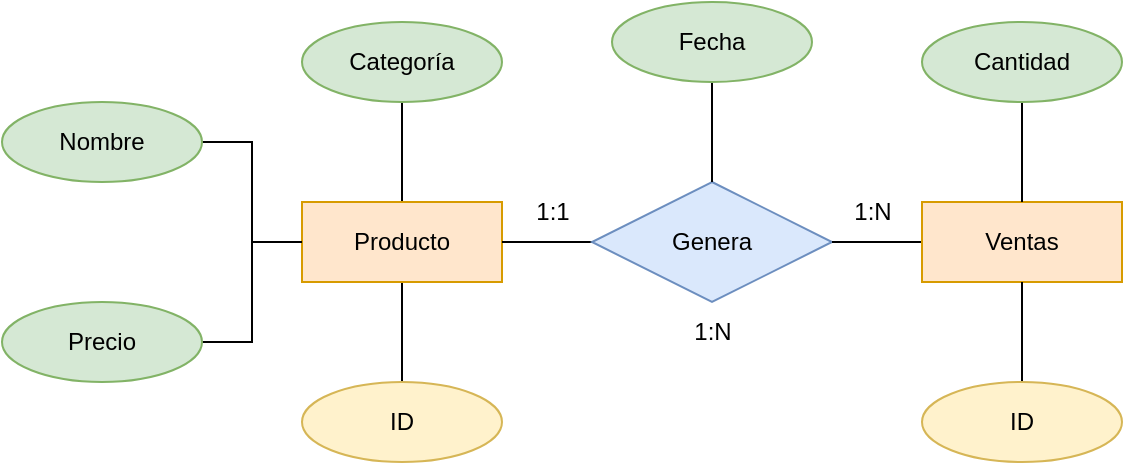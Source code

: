 <mxfile version="22.1.21" type="github">
  <diagram name="Page-1" id="8NTtlPsDYpck-b1Sbtlu">
    <mxGraphModel dx="833" dy="492" grid="1" gridSize="10" guides="1" tooltips="1" connect="1" arrows="1" fold="1" page="1" pageScale="1" pageWidth="850" pageHeight="1100" math="0" shadow="0">
      <root>
        <mxCell id="0" />
        <mxCell id="1" parent="0" />
        <mxCell id="pzXdhDBAzCnZxEzeIeeG-3" style="edgeStyle=orthogonalEdgeStyle;rounded=0;orthogonalLoop=1;jettySize=auto;html=1;entryX=0;entryY=0.5;entryDx=0;entryDy=0;endArrow=none;endFill=0;exitX=1;exitY=0.5;exitDx=0;exitDy=0;" parent="1" source="pzXdhDBAzCnZxEzeIeeG-7" target="pzXdhDBAzCnZxEzeIeeG-13" edge="1">
          <mxGeometry relative="1" as="geometry">
            <mxPoint x="130" y="370" as="sourcePoint" />
            <mxPoint x="150" y="370" as="targetPoint" />
          </mxGeometry>
        </mxCell>
        <mxCell id="pzXdhDBAzCnZxEzeIeeG-6" style="edgeStyle=orthogonalEdgeStyle;rounded=0;orthogonalLoop=1;jettySize=auto;html=1;entryX=0.5;entryY=1;entryDx=0;entryDy=0;endArrow=none;endFill=0;fillColor=#fff2cc;strokeColor=#000000;exitX=0.5;exitY=0;exitDx=0;exitDy=0;" parent="1" source="pzXdhDBAzCnZxEzeIeeG-8" target="pzXdhDBAzCnZxEzeIeeG-13" edge="1">
          <mxGeometry relative="1" as="geometry">
            <mxPoint x="210" y="460" as="sourcePoint" />
            <mxPoint x="210" y="400" as="targetPoint" />
          </mxGeometry>
        </mxCell>
        <mxCell id="pzXdhDBAzCnZxEzeIeeG-7" value="Nombre" style="ellipse;whiteSpace=wrap;html=1;align=center;fillColor=#d5e8d4;strokeColor=#82b366;" parent="1" vertex="1">
          <mxGeometry x="10" y="300" width="100" height="40" as="geometry" />
        </mxCell>
        <mxCell id="pzXdhDBAzCnZxEzeIeeG-8" value="ID" style="ellipse;whiteSpace=wrap;html=1;align=center;fillColor=#fff2cc;strokeColor=#d6b656;" parent="1" vertex="1">
          <mxGeometry x="160" y="440" width="100" height="40" as="geometry" />
        </mxCell>
        <mxCell id="pzXdhDBAzCnZxEzeIeeG-12" style="edgeStyle=orthogonalEdgeStyle;rounded=0;orthogonalLoop=1;jettySize=auto;html=1;entryX=0.5;entryY=0;entryDx=0;entryDy=0;endArrow=none;endFill=0;" parent="1" source="pzXdhDBAzCnZxEzeIeeG-11" target="pzXdhDBAzCnZxEzeIeeG-13" edge="1">
          <mxGeometry relative="1" as="geometry">
            <mxPoint x="210" y="340" as="targetPoint" />
          </mxGeometry>
        </mxCell>
        <mxCell id="pzXdhDBAzCnZxEzeIeeG-11" value="Categoría" style="ellipse;whiteSpace=wrap;html=1;align=center;fillColor=#d5e8d4;strokeColor=#82b366;" parent="1" vertex="1">
          <mxGeometry x="160" y="260" width="100" height="40" as="geometry" />
        </mxCell>
        <mxCell id="pzXdhDBAzCnZxEzeIeeG-13" value="Producto" style="whiteSpace=wrap;html=1;align=center;fillColor=#ffe6cc;strokeColor=#d79b00;" parent="1" vertex="1">
          <mxGeometry x="160" y="350" width="100" height="40" as="geometry" />
        </mxCell>
        <mxCell id="pzXdhDBAzCnZxEzeIeeG-15" style="edgeStyle=orthogonalEdgeStyle;rounded=0;orthogonalLoop=1;jettySize=auto;html=1;entryX=0;entryY=0.5;entryDx=0;entryDy=0;endArrow=none;endFill=0;" parent="1" source="pzXdhDBAzCnZxEzeIeeG-14" target="pzXdhDBAzCnZxEzeIeeG-13" edge="1">
          <mxGeometry relative="1" as="geometry" />
        </mxCell>
        <mxCell id="pzXdhDBAzCnZxEzeIeeG-14" value="Precio" style="ellipse;whiteSpace=wrap;html=1;align=center;fillColor=#d5e8d4;strokeColor=#82b366;" parent="1" vertex="1">
          <mxGeometry x="10" y="400" width="100" height="40" as="geometry" />
        </mxCell>
        <mxCell id="pzXdhDBAzCnZxEzeIeeG-17" style="edgeStyle=orthogonalEdgeStyle;rounded=0;orthogonalLoop=1;jettySize=auto;html=1;entryX=1;entryY=0.5;entryDx=0;entryDy=0;endArrow=none;endFill=0;" parent="1" source="pzXdhDBAzCnZxEzeIeeG-16" target="pzXdhDBAzCnZxEzeIeeG-13" edge="1">
          <mxGeometry relative="1" as="geometry" />
        </mxCell>
        <mxCell id="pzXdhDBAzCnZxEzeIeeG-16" value="Genera" style="shape=rhombus;perimeter=rhombusPerimeter;whiteSpace=wrap;html=1;align=center;fillColor=#dae8fc;strokeColor=#6c8ebf;" parent="1" vertex="1">
          <mxGeometry x="305" y="340" width="120" height="60" as="geometry" />
        </mxCell>
        <mxCell id="pzXdhDBAzCnZxEzeIeeG-19" style="edgeStyle=orthogonalEdgeStyle;rounded=0;orthogonalLoop=1;jettySize=auto;html=1;entryX=1;entryY=0.5;entryDx=0;entryDy=0;endArrow=none;endFill=0;" parent="1" source="pzXdhDBAzCnZxEzeIeeG-18" target="pzXdhDBAzCnZxEzeIeeG-16" edge="1">
          <mxGeometry relative="1" as="geometry" />
        </mxCell>
        <mxCell id="pzXdhDBAzCnZxEzeIeeG-18" value="Ventas" style="whiteSpace=wrap;html=1;align=center;fillColor=#ffe6cc;strokeColor=#d79b00;" parent="1" vertex="1">
          <mxGeometry x="470" y="350" width="100" height="40" as="geometry" />
        </mxCell>
        <mxCell id="pzXdhDBAzCnZxEzeIeeG-21" style="edgeStyle=orthogonalEdgeStyle;rounded=0;orthogonalLoop=1;jettySize=auto;html=1;entryX=0.5;entryY=0;entryDx=0;entryDy=0;endArrow=none;endFill=0;" parent="1" source="pzXdhDBAzCnZxEzeIeeG-20" target="pzXdhDBAzCnZxEzeIeeG-18" edge="1">
          <mxGeometry relative="1" as="geometry" />
        </mxCell>
        <mxCell id="pzXdhDBAzCnZxEzeIeeG-20" value="Cantidad" style="ellipse;whiteSpace=wrap;html=1;align=center;fillColor=#d5e8d4;strokeColor=#82b366;" parent="1" vertex="1">
          <mxGeometry x="470" y="260" width="100" height="40" as="geometry" />
        </mxCell>
        <mxCell id="pzXdhDBAzCnZxEzeIeeG-23" style="edgeStyle=orthogonalEdgeStyle;rounded=0;orthogonalLoop=1;jettySize=auto;html=1;entryX=0.5;entryY=1;entryDx=0;entryDy=0;endArrow=none;endFill=0;" parent="1" source="pzXdhDBAzCnZxEzeIeeG-22" target="pzXdhDBAzCnZxEzeIeeG-18" edge="1">
          <mxGeometry relative="1" as="geometry" />
        </mxCell>
        <mxCell id="pzXdhDBAzCnZxEzeIeeG-22" value="ID" style="ellipse;whiteSpace=wrap;html=1;align=center;fillColor=#fff2cc;strokeColor=#d6b656;" parent="1" vertex="1">
          <mxGeometry x="470" y="440" width="100" height="40" as="geometry" />
        </mxCell>
        <mxCell id="pzXdhDBAzCnZxEzeIeeG-27" style="edgeStyle=orthogonalEdgeStyle;rounded=0;orthogonalLoop=1;jettySize=auto;html=1;entryX=0.5;entryY=0;entryDx=0;entryDy=0;endArrow=none;endFill=0;" parent="1" source="pzXdhDBAzCnZxEzeIeeG-26" target="pzXdhDBAzCnZxEzeIeeG-16" edge="1">
          <mxGeometry relative="1" as="geometry" />
        </mxCell>
        <mxCell id="pzXdhDBAzCnZxEzeIeeG-26" value="Fecha" style="ellipse;whiteSpace=wrap;html=1;align=center;fillColor=#d5e8d4;strokeColor=#82b366;" parent="1" vertex="1">
          <mxGeometry x="315" y="250" width="100" height="40" as="geometry" />
        </mxCell>
        <mxCell id="_6FtyqnvaafU1mYcmueD-1" value="1:1" style="text;html=1;align=center;verticalAlign=middle;resizable=0;points=[];autosize=1;strokeColor=none;fillColor=none;" vertex="1" parent="1">
          <mxGeometry x="265" y="340" width="40" height="30" as="geometry" />
        </mxCell>
        <mxCell id="_6FtyqnvaafU1mYcmueD-3" value="1:N" style="text;html=1;align=center;verticalAlign=middle;resizable=0;points=[];autosize=1;strokeColor=none;fillColor=none;" vertex="1" parent="1">
          <mxGeometry x="425" y="340" width="40" height="30" as="geometry" />
        </mxCell>
        <mxCell id="_6FtyqnvaafU1mYcmueD-4" value="1:N" style="text;html=1;align=center;verticalAlign=middle;resizable=0;points=[];autosize=1;strokeColor=none;fillColor=none;" vertex="1" parent="1">
          <mxGeometry x="345" y="400" width="40" height="30" as="geometry" />
        </mxCell>
      </root>
    </mxGraphModel>
  </diagram>
</mxfile>
